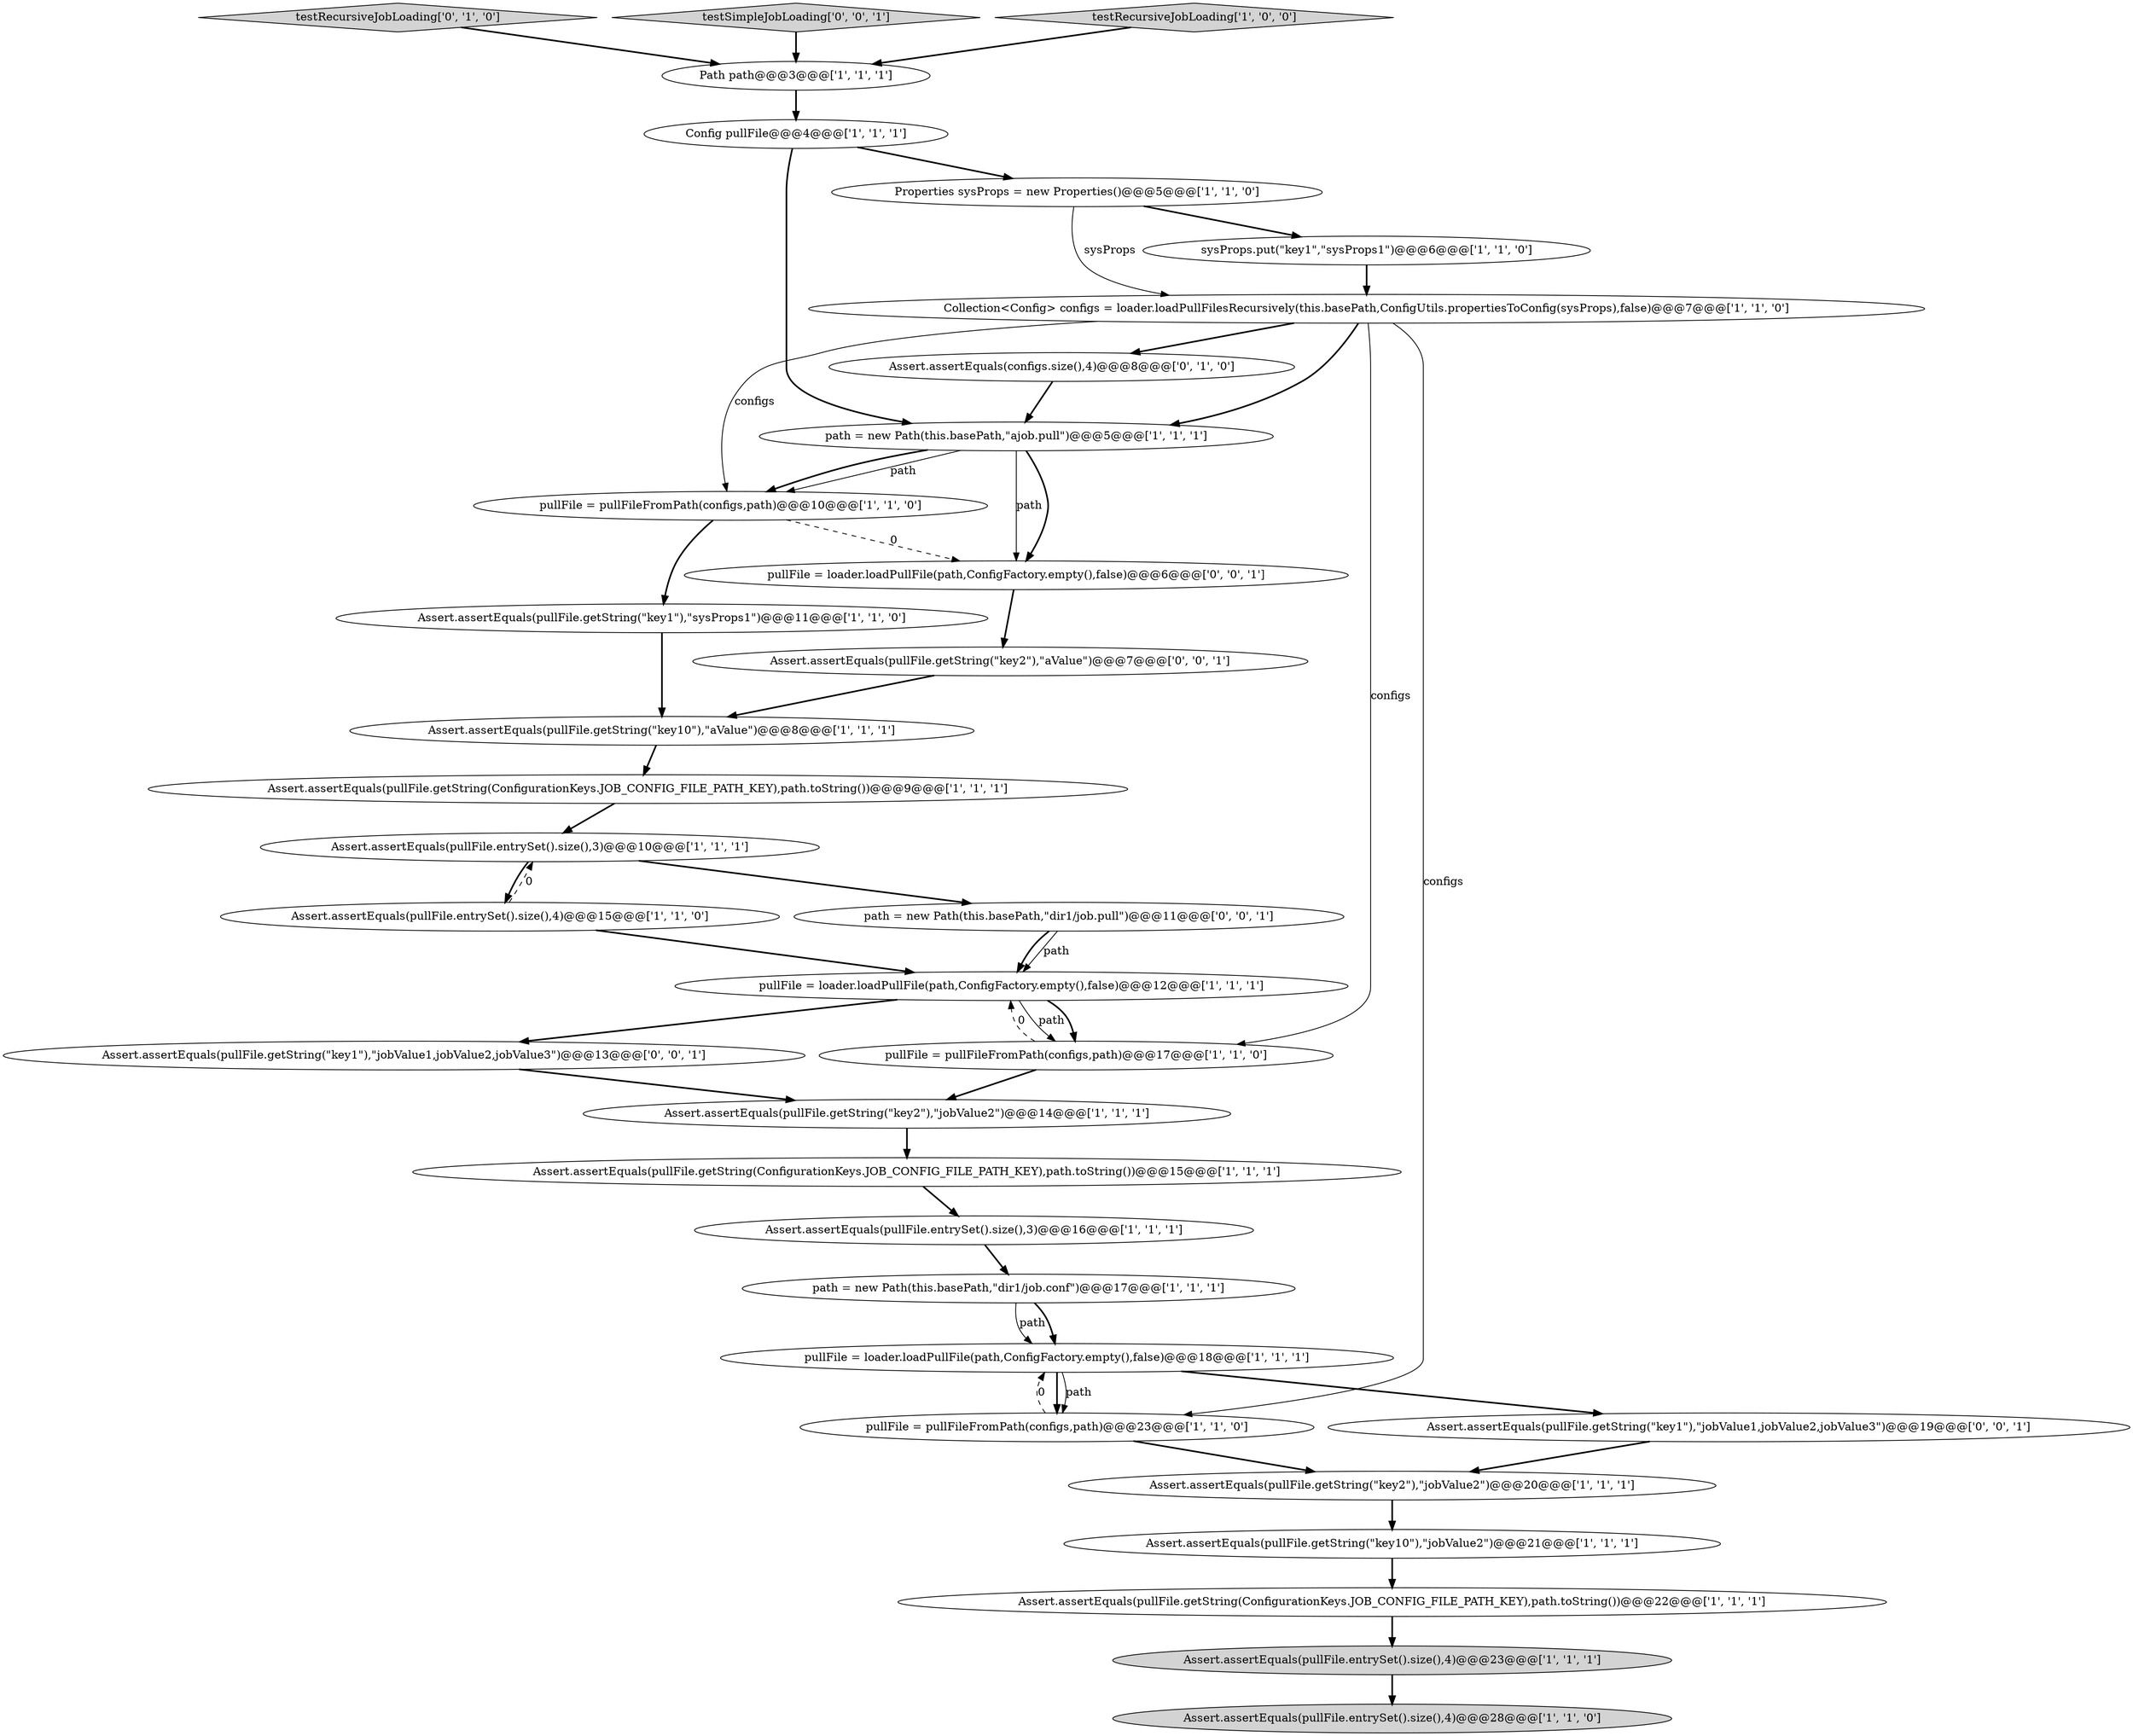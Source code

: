 digraph {
23 [style = filled, label = "Assert.assertEquals(pullFile.getString(\"key1\"),\"sysProps1\")@@@11@@@['1', '1', '0']", fillcolor = white, shape = ellipse image = "AAA0AAABBB1BBB"];
33 [style = filled, label = "Assert.assertEquals(pullFile.getString(\"key1\"),\"jobValue1,jobValue2,jobValue3\")@@@13@@@['0', '0', '1']", fillcolor = white, shape = ellipse image = "AAA0AAABBB3BBB"];
1 [style = filled, label = "Assert.assertEquals(pullFile.entrySet().size(),4)@@@15@@@['1', '1', '0']", fillcolor = white, shape = ellipse image = "AAA0AAABBB1BBB"];
31 [style = filled, label = "path = new Path(this.basePath,\"dir1/job.pull\")@@@11@@@['0', '0', '1']", fillcolor = white, shape = ellipse image = "AAA0AAABBB3BBB"];
13 [style = filled, label = "path = new Path(this.basePath,\"ajob.pull\")@@@5@@@['1', '1', '1']", fillcolor = white, shape = ellipse image = "AAA0AAABBB1BBB"];
6 [style = filled, label = "Properties sysProps = new Properties()@@@5@@@['1', '1', '0']", fillcolor = white, shape = ellipse image = "AAA0AAABBB1BBB"];
14 [style = filled, label = "Assert.assertEquals(pullFile.getString(\"key2\"),\"jobValue2\")@@@14@@@['1', '1', '1']", fillcolor = white, shape = ellipse image = "AAA0AAABBB1BBB"];
3 [style = filled, label = "Assert.assertEquals(pullFile.getString(ConfigurationKeys.JOB_CONFIG_FILE_PATH_KEY),path.toString())@@@22@@@['1', '1', '1']", fillcolor = white, shape = ellipse image = "AAA0AAABBB1BBB"];
28 [style = filled, label = "Assert.assertEquals(pullFile.getString(\"key2\"),\"aValue\")@@@7@@@['0', '0', '1']", fillcolor = white, shape = ellipse image = "AAA0AAABBB3BBB"];
24 [style = filled, label = "pullFile = pullFileFromPath(configs,path)@@@17@@@['1', '1', '0']", fillcolor = white, shape = ellipse image = "AAA0AAABBB1BBB"];
16 [style = filled, label = "pullFile = pullFileFromPath(configs,path)@@@10@@@['1', '1', '0']", fillcolor = white, shape = ellipse image = "AAA0AAABBB1BBB"];
17 [style = filled, label = "Assert.assertEquals(pullFile.getString(\"key10\"),\"jobValue2\")@@@21@@@['1', '1', '1']", fillcolor = white, shape = ellipse image = "AAA0AAABBB1BBB"];
29 [style = filled, label = "pullFile = loader.loadPullFile(path,ConfigFactory.empty(),false)@@@6@@@['0', '0', '1']", fillcolor = white, shape = ellipse image = "AAA0AAABBB3BBB"];
9 [style = filled, label = "Assert.assertEquals(pullFile.getString(ConfigurationKeys.JOB_CONFIG_FILE_PATH_KEY),path.toString())@@@9@@@['1', '1', '1']", fillcolor = white, shape = ellipse image = "AAA0AAABBB1BBB"];
15 [style = filled, label = "Assert.assertEquals(pullFile.getString(ConfigurationKeys.JOB_CONFIG_FILE_PATH_KEY),path.toString())@@@15@@@['1', '1', '1']", fillcolor = white, shape = ellipse image = "AAA0AAABBB1BBB"];
32 [style = filled, label = "Assert.assertEquals(pullFile.getString(\"key1\"),\"jobValue1,jobValue2,jobValue3\")@@@19@@@['0', '0', '1']", fillcolor = white, shape = ellipse image = "AAA0AAABBB3BBB"];
25 [style = filled, label = "pullFile = pullFileFromPath(configs,path)@@@23@@@['1', '1', '0']", fillcolor = white, shape = ellipse image = "AAA0AAABBB1BBB"];
27 [style = filled, label = "testRecursiveJobLoading['0', '1', '0']", fillcolor = lightgray, shape = diamond image = "AAA0AAABBB2BBB"];
7 [style = filled, label = "Path path@@@3@@@['1', '1', '1']", fillcolor = white, shape = ellipse image = "AAA0AAABBB1BBB"];
30 [style = filled, label = "testSimpleJobLoading['0', '0', '1']", fillcolor = lightgray, shape = diamond image = "AAA0AAABBB3BBB"];
26 [style = filled, label = "Assert.assertEquals(configs.size(),4)@@@8@@@['0', '1', '0']", fillcolor = white, shape = ellipse image = "AAA1AAABBB2BBB"];
18 [style = filled, label = "pullFile = loader.loadPullFile(path,ConfigFactory.empty(),false)@@@12@@@['1', '1', '1']", fillcolor = white, shape = ellipse image = "AAA0AAABBB1BBB"];
2 [style = filled, label = "Assert.assertEquals(pullFile.getString(\"key2\"),\"jobValue2\")@@@20@@@['1', '1', '1']", fillcolor = white, shape = ellipse image = "AAA0AAABBB1BBB"];
22 [style = filled, label = "Assert.assertEquals(pullFile.entrySet().size(),4)@@@28@@@['1', '1', '0']", fillcolor = lightgray, shape = ellipse image = "AAA0AAABBB1BBB"];
19 [style = filled, label = "testRecursiveJobLoading['1', '0', '0']", fillcolor = lightgray, shape = diamond image = "AAA0AAABBB1BBB"];
4 [style = filled, label = "Assert.assertEquals(pullFile.getString(\"key10\"),\"aValue\")@@@8@@@['1', '1', '1']", fillcolor = white, shape = ellipse image = "AAA0AAABBB1BBB"];
0 [style = filled, label = "Assert.assertEquals(pullFile.entrySet().size(),3)@@@16@@@['1', '1', '1']", fillcolor = white, shape = ellipse image = "AAA0AAABBB1BBB"];
12 [style = filled, label = "sysProps.put(\"key1\",\"sysProps1\")@@@6@@@['1', '1', '0']", fillcolor = white, shape = ellipse image = "AAA0AAABBB1BBB"];
20 [style = filled, label = "Collection<Config> configs = loader.loadPullFilesRecursively(this.basePath,ConfigUtils.propertiesToConfig(sysProps),false)@@@7@@@['1', '1', '0']", fillcolor = white, shape = ellipse image = "AAA0AAABBB1BBB"];
8 [style = filled, label = "Config pullFile@@@4@@@['1', '1', '1']", fillcolor = white, shape = ellipse image = "AAA0AAABBB1BBB"];
5 [style = filled, label = "pullFile = loader.loadPullFile(path,ConfigFactory.empty(),false)@@@18@@@['1', '1', '1']", fillcolor = white, shape = ellipse image = "AAA0AAABBB1BBB"];
11 [style = filled, label = "path = new Path(this.basePath,\"dir1/job.conf\")@@@17@@@['1', '1', '1']", fillcolor = white, shape = ellipse image = "AAA0AAABBB1BBB"];
10 [style = filled, label = "Assert.assertEquals(pullFile.entrySet().size(),4)@@@23@@@['1', '1', '1']", fillcolor = lightgray, shape = ellipse image = "AAA0AAABBB1BBB"];
21 [style = filled, label = "Assert.assertEquals(pullFile.entrySet().size(),3)@@@10@@@['1', '1', '1']", fillcolor = white, shape = ellipse image = "AAA0AAABBB1BBB"];
5->25 [style = solid, label="path"];
13->29 [style = solid, label="path"];
3->10 [style = bold, label=""];
18->24 [style = solid, label="path"];
7->8 [style = bold, label=""];
25->5 [style = dashed, label="0"];
27->7 [style = bold, label=""];
26->13 [style = bold, label=""];
25->2 [style = bold, label=""];
18->24 [style = bold, label=""];
29->28 [style = bold, label=""];
18->33 [style = bold, label=""];
1->21 [style = dashed, label="0"];
1->18 [style = bold, label=""];
31->18 [style = bold, label=""];
8->6 [style = bold, label=""];
9->21 [style = bold, label=""];
17->3 [style = bold, label=""];
5->32 [style = bold, label=""];
20->24 [style = solid, label="configs"];
13->16 [style = solid, label="path"];
0->11 [style = bold, label=""];
11->5 [style = solid, label="path"];
2->17 [style = bold, label=""];
31->18 [style = solid, label="path"];
28->4 [style = bold, label=""];
24->18 [style = dashed, label="0"];
10->22 [style = bold, label=""];
20->13 [style = bold, label=""];
15->0 [style = bold, label=""];
16->23 [style = bold, label=""];
32->2 [style = bold, label=""];
5->25 [style = bold, label=""];
13->16 [style = bold, label=""];
30->7 [style = bold, label=""];
4->9 [style = bold, label=""];
13->29 [style = bold, label=""];
12->20 [style = bold, label=""];
8->13 [style = bold, label=""];
6->12 [style = bold, label=""];
33->14 [style = bold, label=""];
6->20 [style = solid, label="sysProps"];
20->25 [style = solid, label="configs"];
21->1 [style = bold, label=""];
20->16 [style = solid, label="configs"];
19->7 [style = bold, label=""];
24->14 [style = bold, label=""];
16->29 [style = dashed, label="0"];
23->4 [style = bold, label=""];
14->15 [style = bold, label=""];
20->26 [style = bold, label=""];
21->31 [style = bold, label=""];
11->5 [style = bold, label=""];
}

